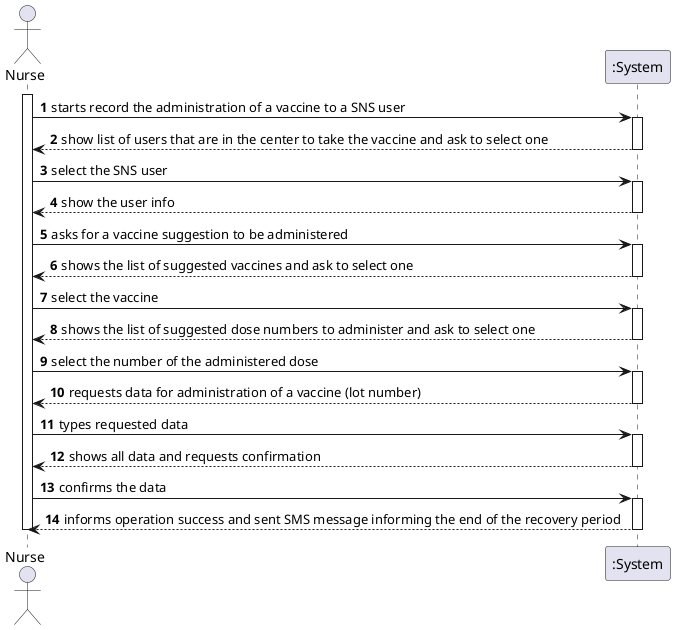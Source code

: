 @startuml
autonumber
actor "Nurse" as N
participant ":System" as S

activate N
N -> S : starts record the administration of a vaccine to a SNS user
activate S
S --> N : show list of users that are in the center to take the vaccine and ask to select one
deactivate S
N -> S : select the SNS user
activate S
S --> N : show the user info
deactivate S
N -> S : asks for a vaccine suggestion to be administered
activate S
S --> N : shows the list of suggested vaccines and ask to select one
deactivate S
N -> S : select the vaccine
activate S
S --> N : shows the list of suggested dose numbers to administer and ask to select one
deactivate S
N -> S : select the number of the administered dose
activate S
S --> N : requests data for administration of a vaccine (lot number)
deactivate S
N -> S : types requested data
activate S
S --> N : shows all data and requests confirmation
deactivate S
N -> S : confirms the data
activate S
S --> N : informs operation success and sent SMS message informing the end of the recovery period
deactivate S
deactivate N

@enduml